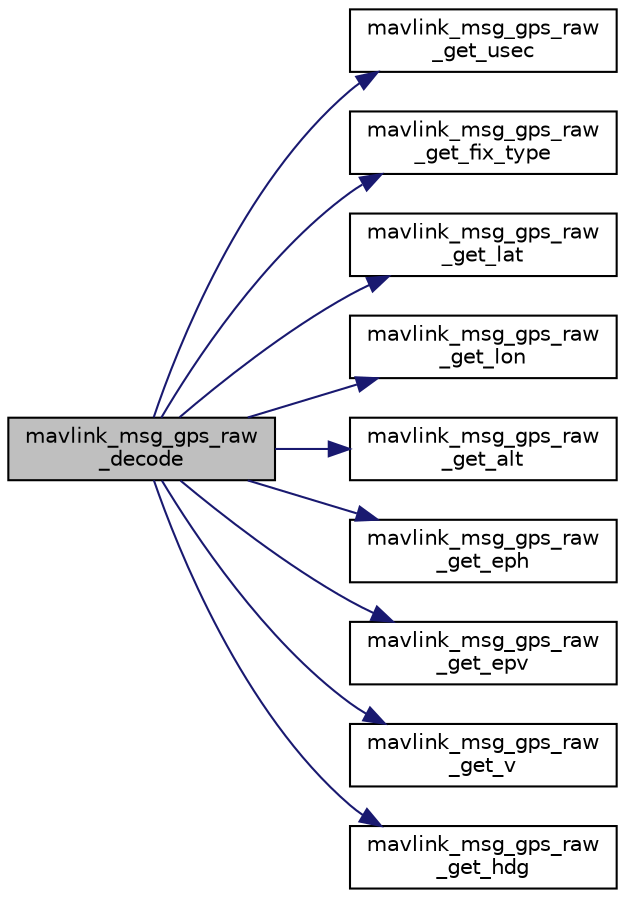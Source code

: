 digraph "mavlink_msg_gps_raw_decode"
{
 // INTERACTIVE_SVG=YES
  edge [fontname="Helvetica",fontsize="10",labelfontname="Helvetica",labelfontsize="10"];
  node [fontname="Helvetica",fontsize="10",shape=record];
  rankdir="LR";
  Node1 [label="mavlink_msg_gps_raw\l_decode",height=0.2,width=0.4,color="black", fillcolor="grey75", style="filled" fontcolor="black"];
  Node1 -> Node2 [color="midnightblue",fontsize="10",style="solid",fontname="Helvetica"];
  Node2 [label="mavlink_msg_gps_raw\l_get_usec",height=0.2,width=0.4,color="black", fillcolor="white", style="filled",URL="$mavlink__msg__gps__raw_8h.html#a262b8ec5f811548d1e4e3af48feab108",tooltip="Send a gps_raw message. "];
  Node1 -> Node3 [color="midnightblue",fontsize="10",style="solid",fontname="Helvetica"];
  Node3 [label="mavlink_msg_gps_raw\l_get_fix_type",height=0.2,width=0.4,color="black", fillcolor="white", style="filled",URL="$mavlink__msg__gps__raw_8h.html#a518ab4b4159a6bbe0e31ba3d6c5e2462",tooltip="Get field fix_type from gps_raw message. "];
  Node1 -> Node4 [color="midnightblue",fontsize="10",style="solid",fontname="Helvetica"];
  Node4 [label="mavlink_msg_gps_raw\l_get_lat",height=0.2,width=0.4,color="black", fillcolor="white", style="filled",URL="$mavlink__msg__gps__raw_8h.html#a18c2f398eca05fd3f3e1bbb4eb141f34",tooltip="Get field lat from gps_raw message. "];
  Node1 -> Node5 [color="midnightblue",fontsize="10",style="solid",fontname="Helvetica"];
  Node5 [label="mavlink_msg_gps_raw\l_get_lon",height=0.2,width=0.4,color="black", fillcolor="white", style="filled",URL="$mavlink__msg__gps__raw_8h.html#a350dbd832aad8fe0ceb3477a027e32db",tooltip="Get field lon from gps_raw message. "];
  Node1 -> Node6 [color="midnightblue",fontsize="10",style="solid",fontname="Helvetica"];
  Node6 [label="mavlink_msg_gps_raw\l_get_alt",height=0.2,width=0.4,color="black", fillcolor="white", style="filled",URL="$mavlink__msg__gps__raw_8h.html#a760777317a0f971270e98093cb84a651",tooltip="Get field alt from gps_raw message. "];
  Node1 -> Node7 [color="midnightblue",fontsize="10",style="solid",fontname="Helvetica"];
  Node7 [label="mavlink_msg_gps_raw\l_get_eph",height=0.2,width=0.4,color="black", fillcolor="white", style="filled",URL="$mavlink__msg__gps__raw_8h.html#a5c5e1b984843dc86136ab646b1aa6759",tooltip="Get field eph from gps_raw message. "];
  Node1 -> Node8 [color="midnightblue",fontsize="10",style="solid",fontname="Helvetica"];
  Node8 [label="mavlink_msg_gps_raw\l_get_epv",height=0.2,width=0.4,color="black", fillcolor="white", style="filled",URL="$mavlink__msg__gps__raw_8h.html#ac88ff7a5aec862e5f43a879f20c542e4",tooltip="Get field epv from gps_raw message. "];
  Node1 -> Node9 [color="midnightblue",fontsize="10",style="solid",fontname="Helvetica"];
  Node9 [label="mavlink_msg_gps_raw\l_get_v",height=0.2,width=0.4,color="black", fillcolor="white", style="filled",URL="$mavlink__msg__gps__raw_8h.html#aea27d9b9cbb780dd549633eaaf28458e",tooltip="Get field v from gps_raw message. "];
  Node1 -> Node10 [color="midnightblue",fontsize="10",style="solid",fontname="Helvetica"];
  Node10 [label="mavlink_msg_gps_raw\l_get_hdg",height=0.2,width=0.4,color="black", fillcolor="white", style="filled",URL="$mavlink__msg__gps__raw_8h.html#a95cd3d8b6d2aa3e67dab5388526a8cff",tooltip="Get field hdg from gps_raw message. "];
}
